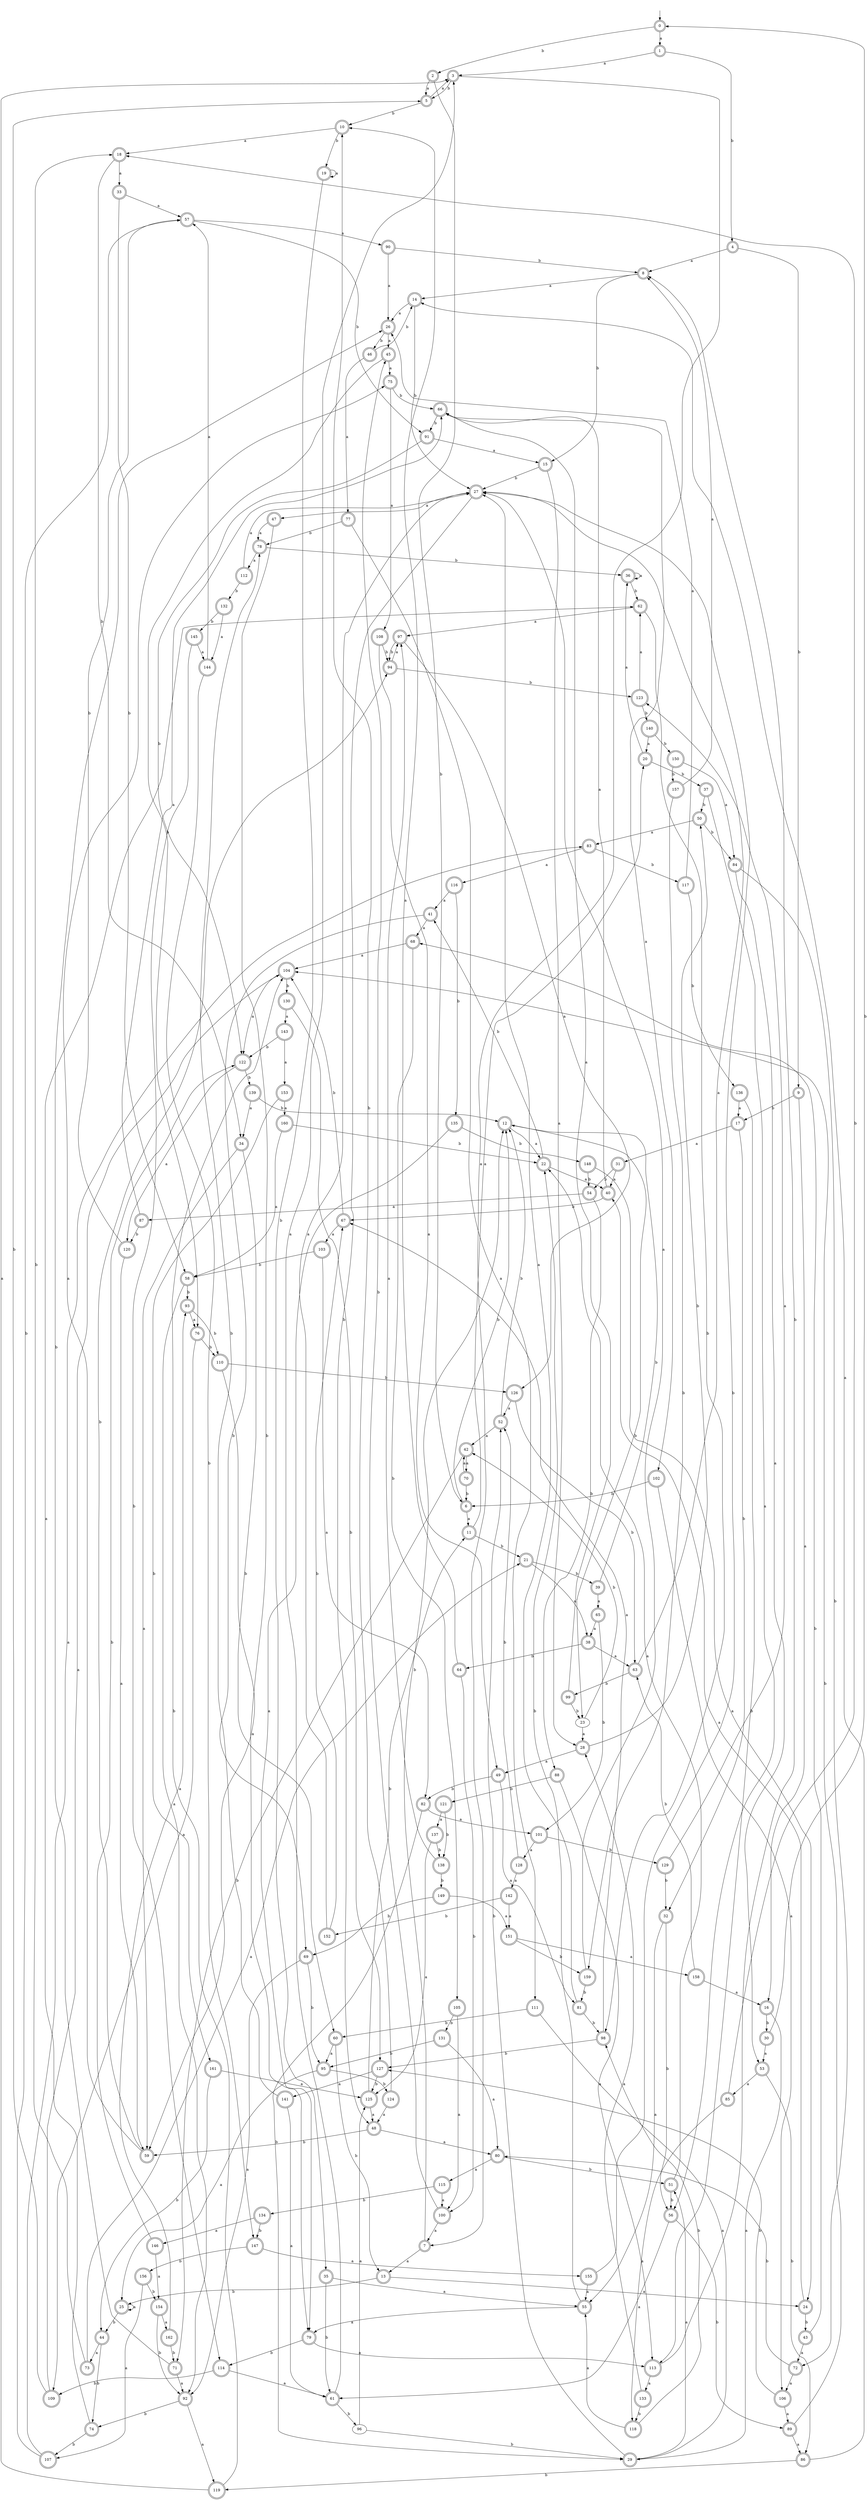 digraph RandomDFA {
  __start0 [label="", shape=none];
  __start0 -> 0 [label=""];
  0 [shape=circle] [shape=doublecircle]
  0 -> 1 [label="a"]
  0 -> 2 [label="b"]
  1 [shape=doublecircle]
  1 -> 3 [label="a"]
  1 -> 4 [label="b"]
  2 [shape=doublecircle]
  2 -> 5 [label="a"]
  2 -> 6 [label="b"]
  3 [shape=doublecircle]
  3 -> 7 [label="a"]
  3 -> 5 [label="b"]
  4 [shape=doublecircle]
  4 -> 8 [label="a"]
  4 -> 9 [label="b"]
  5 [shape=doublecircle]
  5 -> 3 [label="a"]
  5 -> 10 [label="b"]
  6 [shape=doublecircle]
  6 -> 11 [label="a"]
  6 -> 12 [label="b"]
  7 [shape=doublecircle]
  7 -> 13 [label="a"]
  7 -> 12 [label="b"]
  8 [shape=doublecircle]
  8 -> 14 [label="a"]
  8 -> 15 [label="b"]
  9 [shape=doublecircle]
  9 -> 16 [label="a"]
  9 -> 17 [label="b"]
  10 [shape=doublecircle]
  10 -> 18 [label="a"]
  10 -> 19 [label="b"]
  11 [shape=doublecircle]
  11 -> 20 [label="a"]
  11 -> 21 [label="b"]
  12 [shape=doublecircle]
  12 -> 22 [label="a"]
  12 -> 23 [label="b"]
  13 [shape=doublecircle]
  13 -> 24 [label="a"]
  13 -> 25 [label="b"]
  14 [shape=doublecircle]
  14 -> 26 [label="a"]
  14 -> 27 [label="b"]
  15 [shape=doublecircle]
  15 -> 28 [label="a"]
  15 -> 27 [label="b"]
  16 [shape=doublecircle]
  16 -> 29 [label="a"]
  16 -> 30 [label="b"]
  17 [shape=doublecircle]
  17 -> 31 [label="a"]
  17 -> 32 [label="b"]
  18 [shape=doublecircle]
  18 -> 33 [label="a"]
  18 -> 34 [label="b"]
  19 [shape=doublecircle]
  19 -> 19 [label="a"]
  19 -> 35 [label="b"]
  20 [shape=doublecircle]
  20 -> 36 [label="a"]
  20 -> 37 [label="b"]
  21 [shape=doublecircle]
  21 -> 38 [label="a"]
  21 -> 39 [label="b"]
  22 [shape=doublecircle]
  22 -> 40 [label="a"]
  22 -> 41 [label="b"]
  23
  23 -> 28 [label="a"]
  23 -> 42 [label="b"]
  24 [shape=doublecircle]
  24 -> 40 [label="a"]
  24 -> 43 [label="b"]
  25 [shape=doublecircle]
  25 -> 25 [label="a"]
  25 -> 44 [label="b"]
  26 [shape=doublecircle]
  26 -> 45 [label="a"]
  26 -> 46 [label="b"]
  27 [shape=doublecircle]
  27 -> 47 [label="a"]
  27 -> 48 [label="b"]
  28 [shape=doublecircle]
  28 -> 49 [label="a"]
  28 -> 50 [label="b"]
  29 [shape=doublecircle]
  29 -> 51 [label="a"]
  29 -> 52 [label="b"]
  30 [shape=doublecircle]
  30 -> 53 [label="a"]
  30 -> 0 [label="b"]
  31 [shape=doublecircle]
  31 -> 40 [label="a"]
  31 -> 54 [label="b"]
  32 [shape=doublecircle]
  32 -> 55 [label="a"]
  32 -> 56 [label="b"]
  33 [shape=doublecircle]
  33 -> 57 [label="a"]
  33 -> 58 [label="b"]
  34 [shape=doublecircle]
  34 -> 59 [label="a"]
  34 -> 60 [label="b"]
  35 [shape=doublecircle]
  35 -> 55 [label="a"]
  35 -> 61 [label="b"]
  36 [shape=doublecircle]
  36 -> 36 [label="a"]
  36 -> 62 [label="b"]
  37 [shape=doublecircle]
  37 -> 56 [label="a"]
  37 -> 50 [label="b"]
  38 [shape=doublecircle]
  38 -> 63 [label="a"]
  38 -> 64 [label="b"]
  39 [shape=doublecircle]
  39 -> 65 [label="a"]
  39 -> 12 [label="b"]
  40 [shape=doublecircle]
  40 -> 66 [label="a"]
  40 -> 67 [label="b"]
  41 [shape=doublecircle]
  41 -> 68 [label="a"]
  41 -> 69 [label="b"]
  42 [shape=doublecircle]
  42 -> 70 [label="a"]
  42 -> 71 [label="b"]
  43 [shape=doublecircle]
  43 -> 72 [label="a"]
  43 -> 68 [label="b"]
  44 [shape=doublecircle]
  44 -> 73 [label="a"]
  44 -> 74 [label="b"]
  45 [shape=doublecircle]
  45 -> 75 [label="a"]
  45 -> 76 [label="b"]
  46 [shape=doublecircle]
  46 -> 77 [label="a"]
  46 -> 14 [label="b"]
  47 [shape=doublecircle]
  47 -> 78 [label="a"]
  47 -> 79 [label="b"]
  48 [shape=doublecircle]
  48 -> 80 [label="a"]
  48 -> 59 [label="b"]
  49 [shape=doublecircle]
  49 -> 81 [label="a"]
  49 -> 82 [label="b"]
  50 [shape=doublecircle]
  50 -> 83 [label="a"]
  50 -> 84 [label="b"]
  51 [shape=doublecircle]
  51 -> 22 [label="a"]
  51 -> 56 [label="b"]
  52 [shape=doublecircle]
  52 -> 42 [label="a"]
  52 -> 12 [label="b"]
  53 [shape=doublecircle]
  53 -> 85 [label="a"]
  53 -> 86 [label="b"]
  54 [shape=doublecircle]
  54 -> 87 [label="a"]
  54 -> 88 [label="b"]
  55 [shape=doublecircle]
  55 -> 79 [label="a"]
  55 -> 22 [label="b"]
  56 [shape=doublecircle]
  56 -> 61 [label="a"]
  56 -> 89 [label="b"]
  57 [shape=doublecircle]
  57 -> 90 [label="a"]
  57 -> 91 [label="b"]
  58 [shape=doublecircle]
  58 -> 92 [label="a"]
  58 -> 93 [label="b"]
  59 [shape=doublecircle]
  59 -> 75 [label="a"]
  59 -> 94 [label="b"]
  60 [shape=doublecircle]
  60 -> 95 [label="a"]
  60 -> 13 [label="b"]
  61 [shape=doublecircle]
  61 -> 3 [label="a"]
  61 -> 96 [label="b"]
  62 [shape=doublecircle]
  62 -> 97 [label="a"]
  62 -> 98 [label="b"]
  63 [shape=doublecircle]
  63 -> 27 [label="a"]
  63 -> 99 [label="b"]
  64 [shape=doublecircle]
  64 -> 10 [label="a"]
  64 -> 100 [label="b"]
  65 [shape=doublecircle]
  65 -> 38 [label="a"]
  65 -> 101 [label="b"]
  66 [shape=doublecircle]
  66 -> 102 [label="a"]
  66 -> 91 [label="b"]
  67 [shape=doublecircle]
  67 -> 103 [label="a"]
  67 -> 104 [label="b"]
  68 [shape=doublecircle]
  68 -> 104 [label="a"]
  68 -> 105 [label="b"]
  69 [shape=doublecircle]
  69 -> 92 [label="a"]
  69 -> 95 [label="b"]
  70 [shape=doublecircle]
  70 -> 42 [label="a"]
  70 -> 6 [label="b"]
  71 [shape=doublecircle]
  71 -> 92 [label="a"]
  71 -> 26 [label="b"]
  72 [shape=doublecircle]
  72 -> 106 [label="a"]
  72 -> 80 [label="b"]
  73 [shape=doublecircle]
  73 -> 21 [label="a"]
  73 -> 18 [label="b"]
  74 [shape=doublecircle]
  74 -> 62 [label="a"]
  74 -> 107 [label="b"]
  75 [shape=doublecircle]
  75 -> 108 [label="a"]
  75 -> 66 [label="b"]
  76 [shape=doublecircle]
  76 -> 109 [label="a"]
  76 -> 110 [label="b"]
  77 [shape=doublecircle]
  77 -> 111 [label="a"]
  77 -> 78 [label="b"]
  78 [shape=doublecircle]
  78 -> 112 [label="a"]
  78 -> 36 [label="b"]
  79 [shape=doublecircle]
  79 -> 113 [label="a"]
  79 -> 114 [label="b"]
  80 [shape=doublecircle]
  80 -> 115 [label="a"]
  80 -> 51 [label="b"]
  81 [shape=doublecircle]
  81 -> 27 [label="a"]
  81 -> 98 [label="b"]
  82 [shape=doublecircle]
  82 -> 101 [label="a"]
  82 -> 29 [label="b"]
  83 [shape=doublecircle]
  83 -> 116 [label="a"]
  83 -> 117 [label="b"]
  84 [shape=doublecircle]
  84 -> 53 [label="a"]
  84 -> 72 [label="b"]
  85 [shape=doublecircle]
  85 -> 118 [label="a"]
  85 -> 18 [label="b"]
  86 [shape=doublecircle]
  86 -> 14 [label="a"]
  86 -> 119 [label="b"]
  87 [shape=doublecircle]
  87 -> 66 [label="a"]
  87 -> 120 [label="b"]
  88 [shape=doublecircle]
  88 -> 113 [label="a"]
  88 -> 121 [label="b"]
  89 [shape=doublecircle]
  89 -> 86 [label="a"]
  89 -> 104 [label="b"]
  90 [shape=doublecircle]
  90 -> 26 [label="a"]
  90 -> 8 [label="b"]
  91 [shape=doublecircle]
  91 -> 15 [label="a"]
  91 -> 122 [label="b"]
  92 [shape=doublecircle]
  92 -> 119 [label="a"]
  92 -> 74 [label="b"]
  93 [shape=doublecircle]
  93 -> 76 [label="a"]
  93 -> 110 [label="b"]
  94 [shape=doublecircle]
  94 -> 97 [label="a"]
  94 -> 123 [label="b"]
  95 [shape=doublecircle]
  95 -> 25 [label="a"]
  95 -> 124 [label="b"]
  96
  96 -> 125 [label="a"]
  96 -> 29 [label="b"]
  97 [shape=doublecircle]
  97 -> 126 [label="a"]
  97 -> 94 [label="b"]
  98 [shape=doublecircle]
  98 -> 67 [label="a"]
  98 -> 127 [label="b"]
  99 [shape=doublecircle]
  99 -> 66 [label="a"]
  99 -> 23 [label="b"]
  100 [shape=doublecircle]
  100 -> 7 [label="a"]
  100 -> 45 [label="b"]
  101 [shape=doublecircle]
  101 -> 128 [label="a"]
  101 -> 129 [label="b"]
  102 [shape=doublecircle]
  102 -> 106 [label="a"]
  102 -> 6 [label="b"]
  103 [shape=doublecircle]
  103 -> 82 [label="a"]
  103 -> 58 [label="b"]
  104 [shape=doublecircle]
  104 -> 122 [label="a"]
  104 -> 130 [label="b"]
  105 [shape=doublecircle]
  105 -> 100 [label="a"]
  105 -> 131 [label="b"]
  106 [shape=doublecircle]
  106 -> 89 [label="a"]
  106 -> 127 [label="b"]
  107 [shape=doublecircle]
  107 -> 83 [label="a"]
  107 -> 57 [label="b"]
  108 [shape=doublecircle]
  108 -> 49 [label="a"]
  108 -> 94 [label="b"]
  109 [shape=doublecircle]
  109 -> 104 [label="a"]
  109 -> 5 [label="b"]
  110 [shape=doublecircle]
  110 -> 59 [label="a"]
  110 -> 126 [label="b"]
  111 [shape=doublecircle]
  111 -> 29 [label="a"]
  111 -> 60 [label="b"]
  112 [shape=doublecircle]
  112 -> 27 [label="a"]
  112 -> 132 [label="b"]
  113 [shape=doublecircle]
  113 -> 133 [label="a"]
  113 -> 8 [label="b"]
  114 [shape=doublecircle]
  114 -> 61 [label="a"]
  114 -> 109 [label="b"]
  115 [shape=doublecircle]
  115 -> 100 [label="a"]
  115 -> 134 [label="b"]
  116 [shape=doublecircle]
  116 -> 41 [label="a"]
  116 -> 135 [label="b"]
  117 [shape=doublecircle]
  117 -> 26 [label="a"]
  117 -> 136 [label="b"]
  118 [shape=doublecircle]
  118 -> 55 [label="a"]
  118 -> 98 [label="b"]
  119 [shape=doublecircle]
  119 -> 3 [label="a"]
  119 -> 104 [label="b"]
  120 [shape=doublecircle]
  120 -> 59 [label="a"]
  120 -> 57 [label="b"]
  121 [shape=doublecircle]
  121 -> 137 [label="a"]
  121 -> 138 [label="b"]
  122 [shape=doublecircle]
  122 -> 120 [label="a"]
  122 -> 139 [label="b"]
  123 [shape=doublecircle]
  123 -> 62 [label="a"]
  123 -> 140 [label="b"]
  124 [shape=doublecircle]
  124 -> 48 [label="a"]
  124 -> 10 [label="b"]
  125 [shape=doublecircle]
  125 -> 48 [label="a"]
  125 -> 11 [label="b"]
  126 [shape=doublecircle]
  126 -> 52 [label="a"]
  126 -> 63 [label="b"]
  127 [shape=doublecircle]
  127 -> 141 [label="a"]
  127 -> 125 [label="b"]
  128 [shape=doublecircle]
  128 -> 142 [label="a"]
  128 -> 52 [label="b"]
  129 [shape=doublecircle]
  129 -> 123 [label="a"]
  129 -> 32 [label="b"]
  130 [shape=doublecircle]
  130 -> 143 [label="a"]
  130 -> 127 [label="b"]
  131 [shape=doublecircle]
  131 -> 80 [label="a"]
  131 -> 95 [label="b"]
  132 [shape=doublecircle]
  132 -> 144 [label="a"]
  132 -> 145 [label="b"]
  133 [shape=doublecircle]
  133 -> 28 [label="a"]
  133 -> 118 [label="b"]
  134 [shape=doublecircle]
  134 -> 146 [label="a"]
  134 -> 147 [label="b"]
  135 [shape=doublecircle]
  135 -> 79 [label="a"]
  135 -> 148 [label="b"]
  136 [shape=doublecircle]
  136 -> 17 [label="a"]
  136 -> 113 [label="b"]
  137 [shape=doublecircle]
  137 -> 125 [label="a"]
  137 -> 138 [label="b"]
  138 [shape=doublecircle]
  138 -> 97 [label="a"]
  138 -> 149 [label="b"]
  139 [shape=doublecircle]
  139 -> 34 [label="a"]
  139 -> 12 [label="b"]
  140 [shape=doublecircle]
  140 -> 20 [label="a"]
  140 -> 150 [label="b"]
  141 [shape=doublecircle]
  141 -> 61 [label="a"]
  141 -> 78 [label="b"]
  142 [shape=doublecircle]
  142 -> 151 [label="a"]
  142 -> 152 [label="b"]
  143 [shape=doublecircle]
  143 -> 153 [label="a"]
  143 -> 122 [label="b"]
  144 [shape=doublecircle]
  144 -> 57 [label="a"]
  144 -> 147 [label="b"]
  145 [shape=doublecircle]
  145 -> 144 [label="a"]
  145 -> 114 [label="b"]
  146 [shape=doublecircle]
  146 -> 154 [label="a"]
  146 -> 122 [label="b"]
  147 [shape=doublecircle]
  147 -> 155 [label="a"]
  147 -> 156 [label="b"]
  148 [shape=doublecircle]
  148 -> 24 [label="a"]
  148 -> 54 [label="b"]
  149 [shape=doublecircle]
  149 -> 151 [label="a"]
  149 -> 69 [label="b"]
  150 [shape=doublecircle]
  150 -> 84 [label="a"]
  150 -> 157 [label="b"]
  151 [shape=doublecircle]
  151 -> 158 [label="a"]
  151 -> 159 [label="b"]
  152 [shape=doublecircle]
  152 -> 27 [label="a"]
  152 -> 67 [label="b"]
  153 [shape=doublecircle]
  153 -> 160 [label="a"]
  153 -> 161 [label="b"]
  154 [shape=doublecircle]
  154 -> 162 [label="a"]
  154 -> 92 [label="b"]
  155 [shape=doublecircle]
  155 -> 55 [label="a"]
  155 -> 27 [label="b"]
  156 [shape=doublecircle]
  156 -> 107 [label="a"]
  156 -> 154 [label="b"]
  157 [shape=doublecircle]
  157 -> 8 [label="a"]
  157 -> 159 [label="b"]
  158 [shape=doublecircle]
  158 -> 16 [label="a"]
  158 -> 63 [label="b"]
  159 [shape=doublecircle]
  159 -> 27 [label="a"]
  159 -> 81 [label="b"]
  160 [shape=doublecircle]
  160 -> 58 [label="a"]
  160 -> 22 [label="b"]
  161 [shape=doublecircle]
  161 -> 125 [label="a"]
  161 -> 44 [label="b"]
  162 [shape=doublecircle]
  162 -> 93 [label="a"]
  162 -> 71 [label="b"]
}
